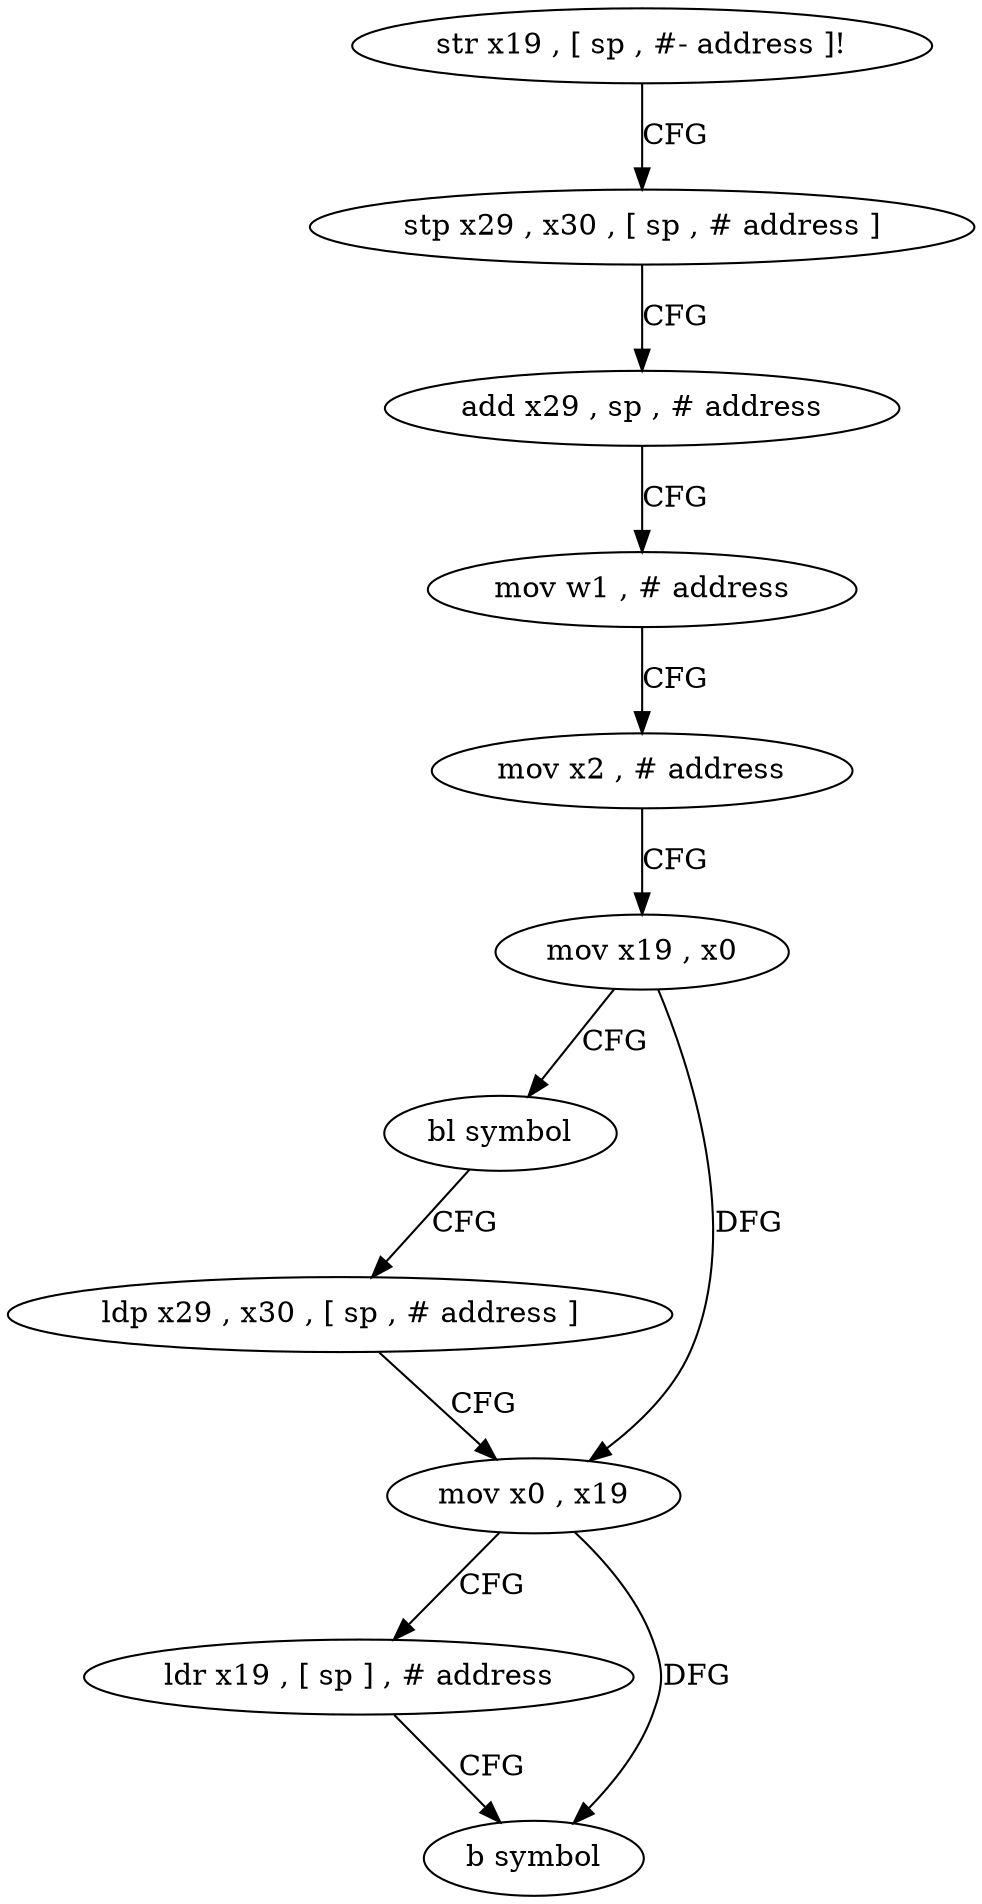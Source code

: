 digraph "func" {
"4223448" [label = "str x19 , [ sp , #- address ]!" ]
"4223452" [label = "stp x29 , x30 , [ sp , # address ]" ]
"4223456" [label = "add x29 , sp , # address" ]
"4223460" [label = "mov w1 , # address" ]
"4223464" [label = "mov x2 , # address" ]
"4223468" [label = "mov x19 , x0" ]
"4223472" [label = "bl symbol" ]
"4223476" [label = "ldp x29 , x30 , [ sp , # address ]" ]
"4223480" [label = "mov x0 , x19" ]
"4223484" [label = "ldr x19 , [ sp ] , # address" ]
"4223488" [label = "b symbol" ]
"4223448" -> "4223452" [ label = "CFG" ]
"4223452" -> "4223456" [ label = "CFG" ]
"4223456" -> "4223460" [ label = "CFG" ]
"4223460" -> "4223464" [ label = "CFG" ]
"4223464" -> "4223468" [ label = "CFG" ]
"4223468" -> "4223472" [ label = "CFG" ]
"4223468" -> "4223480" [ label = "DFG" ]
"4223472" -> "4223476" [ label = "CFG" ]
"4223476" -> "4223480" [ label = "CFG" ]
"4223480" -> "4223484" [ label = "CFG" ]
"4223480" -> "4223488" [ label = "DFG" ]
"4223484" -> "4223488" [ label = "CFG" ]
}

